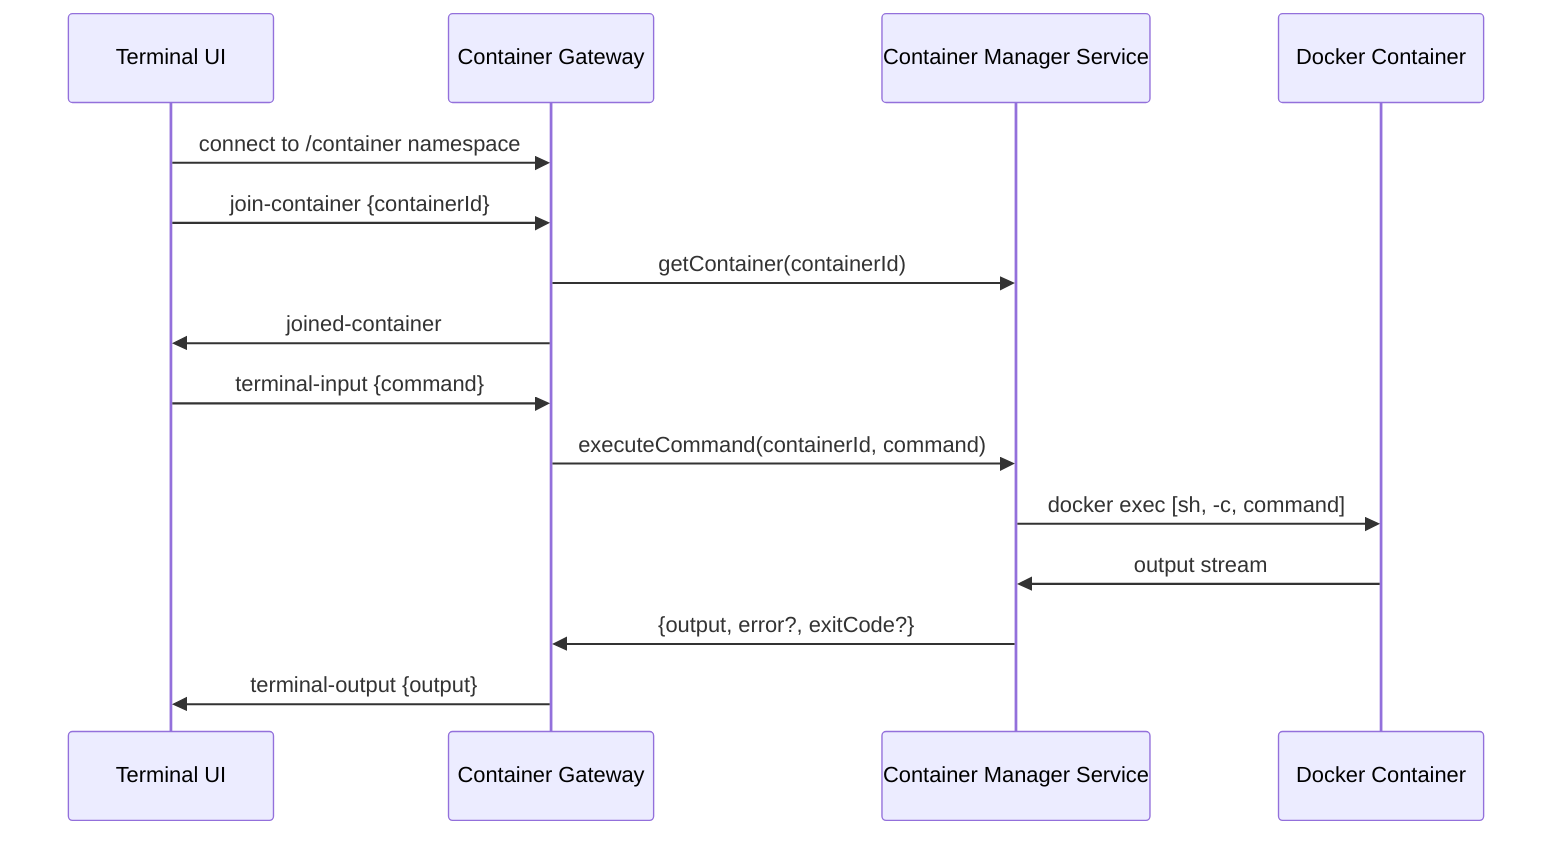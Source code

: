 sequenceDiagram
    participant Terminal UI
    participant Container Gateway
    participant Container Manager Service
    participant Docker Container

    Terminal UI->>Container Gateway: connect to /container namespace
    Terminal UI->>Container Gateway: join-container {containerId}
    Container Gateway->>Container Manager Service: getContainer(containerId)
    Container Gateway->>Terminal UI: joined-container

    Terminal UI->>Container Gateway: terminal-input {command}
    Container Gateway->>Container Manager Service: executeCommand(containerId, command)
    Container Manager Service->>Docker Container: docker exec [sh, -c, command]
    Docker Container->>Container Manager Service: output stream
    Container Manager Service->>Container Gateway: {output, error?, exitCode?}
    Container Gateway->>Terminal UI: terminal-output {output}